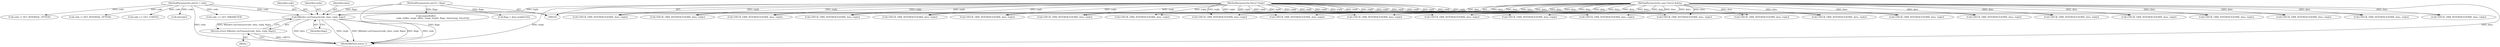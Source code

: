 digraph "0_Android_db829699d3293f254a7387894303451a91278986@pointer" {
"1001359" [label="(Call,BBinder::onTransact(code, data, reply, flags))"];
"1000104" [label="(MethodParameterIn,uint32_t code)"];
"1000105" [label="(MethodParameterIn,const Parcel &data)"];
"1000106" [label="(MethodParameterIn,Parcel *reply)"];
"1000107" [label="(MethodParameterIn,uint32_t flags)"];
"1001358" [label="(Return,return BBinder::onTransact(code, data, reply, flags);)"];
"1001364" [label="(MethodReturn,status_t)"];
"1000559" [label="(Call,CHECK_OMX_INTERFACE(IOMX, data, reply))"];
"1000960" [label="(Call,CHECK_OMX_INTERFACE(IOMX, data, reply))"];
"1000853" [label="(Call,CHECK_OMX_INTERFACE(IOMX, data, reply))"];
"1000939" [label="(Call,CHECK_OMX_INTERFACE(IOMX, data, reply))"];
"1001323" [label="(Call,CHECK_OMX_INTERFACE(IOMX, data, reply))"];
"1000111" [label="(Block,)"];
"1000138" [label="(Call,CHECK_OMX_INTERFACE(IOMX, data, reply))"];
"1000796" [label="(Call,CHECK_OMX_INTERFACE(IOMX, data, reply))"];
"1000106" [label="(MethodParameterIn,Parcel *reply)"];
"1000655" [label="(Call,CHECK_OMX_INTERFACE(IOMX, data, reply))"];
"1001095" [label="(Call,CHECK_OMX_INTERFACE(IOMX, data, reply))"];
"1001358" [label="(Return,return BBinder::onTransact(code, data, reply, flags);)"];
"1000114" [label="(Call,CHECK_OMX_INTERFACE(IOMX, data, reply))"];
"1000278" [label="(Call,CHECK_OMX_INTERFACE(IOMX, data, reply))"];
"1001362" [label="(Identifier,reply)"];
"1000533" [label="(Call,code == GET_PARAMETER)"];
"1000333" [label="(Call,code != SET_INTERNAL_OPTION)"];
"1001363" [label="(Identifier,flags)"];
"1000884" [label="(Call,CHECK_OMX_INTERFACE(IOMX, data, reply))"];
"1000588" [label="(Call,CHECK_OMX_INTERFACE(IOMX, data, reply))"];
"1001272" [label="(Call,CHECK_OMX_INTERFACE(IOMX, data, reply))"];
"1001212" [label="(Call,CHECK_OMX_INTERFACE(IOMX, data, reply))"];
"1001359" [label="(Call,BBinder::onTransact(code, data, reply, flags))"];
"1001311" [label="(Call,emptyBuffer(\n                    node, buffer, range_offset, range_length, flags, timestamp, fenceFd))"];
"1000432" [label="(Call,code != SET_INTERNAL_OPTION)"];
"1001361" [label="(Identifier,data)"];
"1000536" [label="(Call,code == GET_CONFIG)"];
"1000754" [label="(Call,CHECK_OMX_INTERFACE(IOMX, data, reply))"];
"1001001" [label="(Call,CHECK_OMX_INTERFACE(IOMX, data, reply))"];
"1000621" [label="(Call,CHECK_OMX_INTERFACE(IOMX, data, reply))"];
"1000707" [label="(Call,CHECK_OMX_INTERFACE(IOMX, data, reply))"];
"1000345" [label="(Call,int(code))"];
"1001241" [label="(Call,CHECK_OMX_INTERFACE(IOMX, data, reply))"];
"1001360" [label="(Identifier,code)"];
"1000228" [label="(Call,CHECK_OMX_INTERFACE(IOMX, data, reply))"];
"1001160" [label="(Call,CHECK_OMX_INTERFACE(IOMX, data, reply))"];
"1000107" [label="(MethodParameterIn,uint32_t flags)"];
"1000245" [label="(Call,CHECK_OMX_INTERFACE(IOMX, data, reply))"];
"1001044" [label="(Call,CHECK_OMX_INTERFACE(IOMX, data, reply))"];
"1000104" [label="(MethodParameterIn,uint32_t code)"];
"1000105" [label="(MethodParameterIn,const Parcel &data)"];
"1000188" [label="(Call,CHECK_OMX_INTERFACE(IOMX, data, reply))"];
"1001297" [label="(Call,flags = data.readInt32())"];
"1001359" -> "1001358"  [label="AST: "];
"1001359" -> "1001363"  [label="CFG: "];
"1001360" -> "1001359"  [label="AST: "];
"1001361" -> "1001359"  [label="AST: "];
"1001362" -> "1001359"  [label="AST: "];
"1001363" -> "1001359"  [label="AST: "];
"1001358" -> "1001359"  [label="CFG: "];
"1001359" -> "1001364"  [label="DDG: BBinder::onTransact(code, data, reply, flags)"];
"1001359" -> "1001364"  [label="DDG: flags"];
"1001359" -> "1001364"  [label="DDG: code"];
"1001359" -> "1001364"  [label="DDG: data"];
"1001359" -> "1001364"  [label="DDG: reply"];
"1001359" -> "1001358"  [label="DDG: BBinder::onTransact(code, data, reply, flags)"];
"1000104" -> "1001359"  [label="DDG: code"];
"1000105" -> "1001359"  [label="DDG: data"];
"1000106" -> "1001359"  [label="DDG: reply"];
"1000107" -> "1001359"  [label="DDG: flags"];
"1000104" -> "1000103"  [label="AST: "];
"1000104" -> "1001364"  [label="DDG: code"];
"1000104" -> "1000333"  [label="DDG: code"];
"1000104" -> "1000345"  [label="DDG: code"];
"1000104" -> "1000432"  [label="DDG: code"];
"1000104" -> "1000533"  [label="DDG: code"];
"1000104" -> "1000536"  [label="DDG: code"];
"1000105" -> "1000103"  [label="AST: "];
"1000105" -> "1001364"  [label="DDG: data"];
"1000105" -> "1000114"  [label="DDG: data"];
"1000105" -> "1000138"  [label="DDG: data"];
"1000105" -> "1000188"  [label="DDG: data"];
"1000105" -> "1000228"  [label="DDG: data"];
"1000105" -> "1000245"  [label="DDG: data"];
"1000105" -> "1000278"  [label="DDG: data"];
"1000105" -> "1000559"  [label="DDG: data"];
"1000105" -> "1000588"  [label="DDG: data"];
"1000105" -> "1000621"  [label="DDG: data"];
"1000105" -> "1000655"  [label="DDG: data"];
"1000105" -> "1000707"  [label="DDG: data"];
"1000105" -> "1000754"  [label="DDG: data"];
"1000105" -> "1000796"  [label="DDG: data"];
"1000105" -> "1000853"  [label="DDG: data"];
"1000105" -> "1000884"  [label="DDG: data"];
"1000105" -> "1000939"  [label="DDG: data"];
"1000105" -> "1000960"  [label="DDG: data"];
"1000105" -> "1001001"  [label="DDG: data"];
"1000105" -> "1001044"  [label="DDG: data"];
"1000105" -> "1001095"  [label="DDG: data"];
"1000105" -> "1001160"  [label="DDG: data"];
"1000105" -> "1001212"  [label="DDG: data"];
"1000105" -> "1001241"  [label="DDG: data"];
"1000105" -> "1001272"  [label="DDG: data"];
"1000105" -> "1001323"  [label="DDG: data"];
"1000106" -> "1000103"  [label="AST: "];
"1000106" -> "1001364"  [label="DDG: reply"];
"1000106" -> "1000114"  [label="DDG: reply"];
"1000106" -> "1000138"  [label="DDG: reply"];
"1000106" -> "1000188"  [label="DDG: reply"];
"1000106" -> "1000228"  [label="DDG: reply"];
"1000106" -> "1000245"  [label="DDG: reply"];
"1000106" -> "1000278"  [label="DDG: reply"];
"1000106" -> "1000559"  [label="DDG: reply"];
"1000106" -> "1000588"  [label="DDG: reply"];
"1000106" -> "1000621"  [label="DDG: reply"];
"1000106" -> "1000655"  [label="DDG: reply"];
"1000106" -> "1000707"  [label="DDG: reply"];
"1000106" -> "1000754"  [label="DDG: reply"];
"1000106" -> "1000796"  [label="DDG: reply"];
"1000106" -> "1000853"  [label="DDG: reply"];
"1000106" -> "1000884"  [label="DDG: reply"];
"1000106" -> "1000939"  [label="DDG: reply"];
"1000106" -> "1000960"  [label="DDG: reply"];
"1000106" -> "1001001"  [label="DDG: reply"];
"1000106" -> "1001044"  [label="DDG: reply"];
"1000106" -> "1001095"  [label="DDG: reply"];
"1000106" -> "1001160"  [label="DDG: reply"];
"1000106" -> "1001212"  [label="DDG: reply"];
"1000106" -> "1001241"  [label="DDG: reply"];
"1000106" -> "1001272"  [label="DDG: reply"];
"1000106" -> "1001323"  [label="DDG: reply"];
"1000107" -> "1000103"  [label="AST: "];
"1000107" -> "1001364"  [label="DDG: flags"];
"1000107" -> "1001297"  [label="DDG: flags"];
"1000107" -> "1001311"  [label="DDG: flags"];
"1001358" -> "1000111"  [label="AST: "];
"1001364" -> "1001358"  [label="CFG: "];
"1001358" -> "1001364"  [label="DDG: <RET>"];
}
